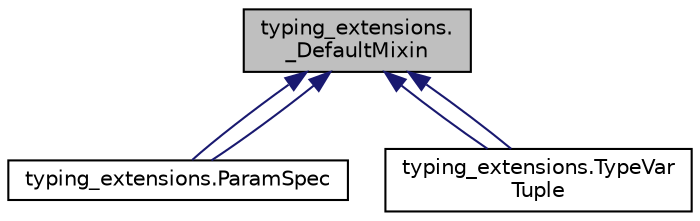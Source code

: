 digraph "typing_extensions._DefaultMixin"
{
 // LATEX_PDF_SIZE
  edge [fontname="Helvetica",fontsize="10",labelfontname="Helvetica",labelfontsize="10"];
  node [fontname="Helvetica",fontsize="10",shape=record];
  Node1 [label="typing_extensions.\l_DefaultMixin",height=0.2,width=0.4,color="black", fillcolor="grey75", style="filled", fontcolor="black",tooltip=" "];
  Node1 -> Node2 [dir="back",color="midnightblue",fontsize="10",style="solid",fontname="Helvetica"];
  Node2 [label="typing_extensions.ParamSpec",height=0.2,width=0.4,color="black", fillcolor="white", style="filled",URL="$classtyping__extensions_1_1ParamSpec.html",tooltip=" "];
  Node1 -> Node2 [dir="back",color="midnightblue",fontsize="10",style="solid",fontname="Helvetica"];
  Node1 -> Node3 [dir="back",color="midnightblue",fontsize="10",style="solid",fontname="Helvetica"];
  Node3 [label="typing_extensions.TypeVar\lTuple",height=0.2,width=0.4,color="black", fillcolor="white", style="filled",URL="$classtyping__extensions_1_1TypeVarTuple.html",tooltip=" "];
  Node1 -> Node3 [dir="back",color="midnightblue",fontsize="10",style="solid",fontname="Helvetica"];
}
